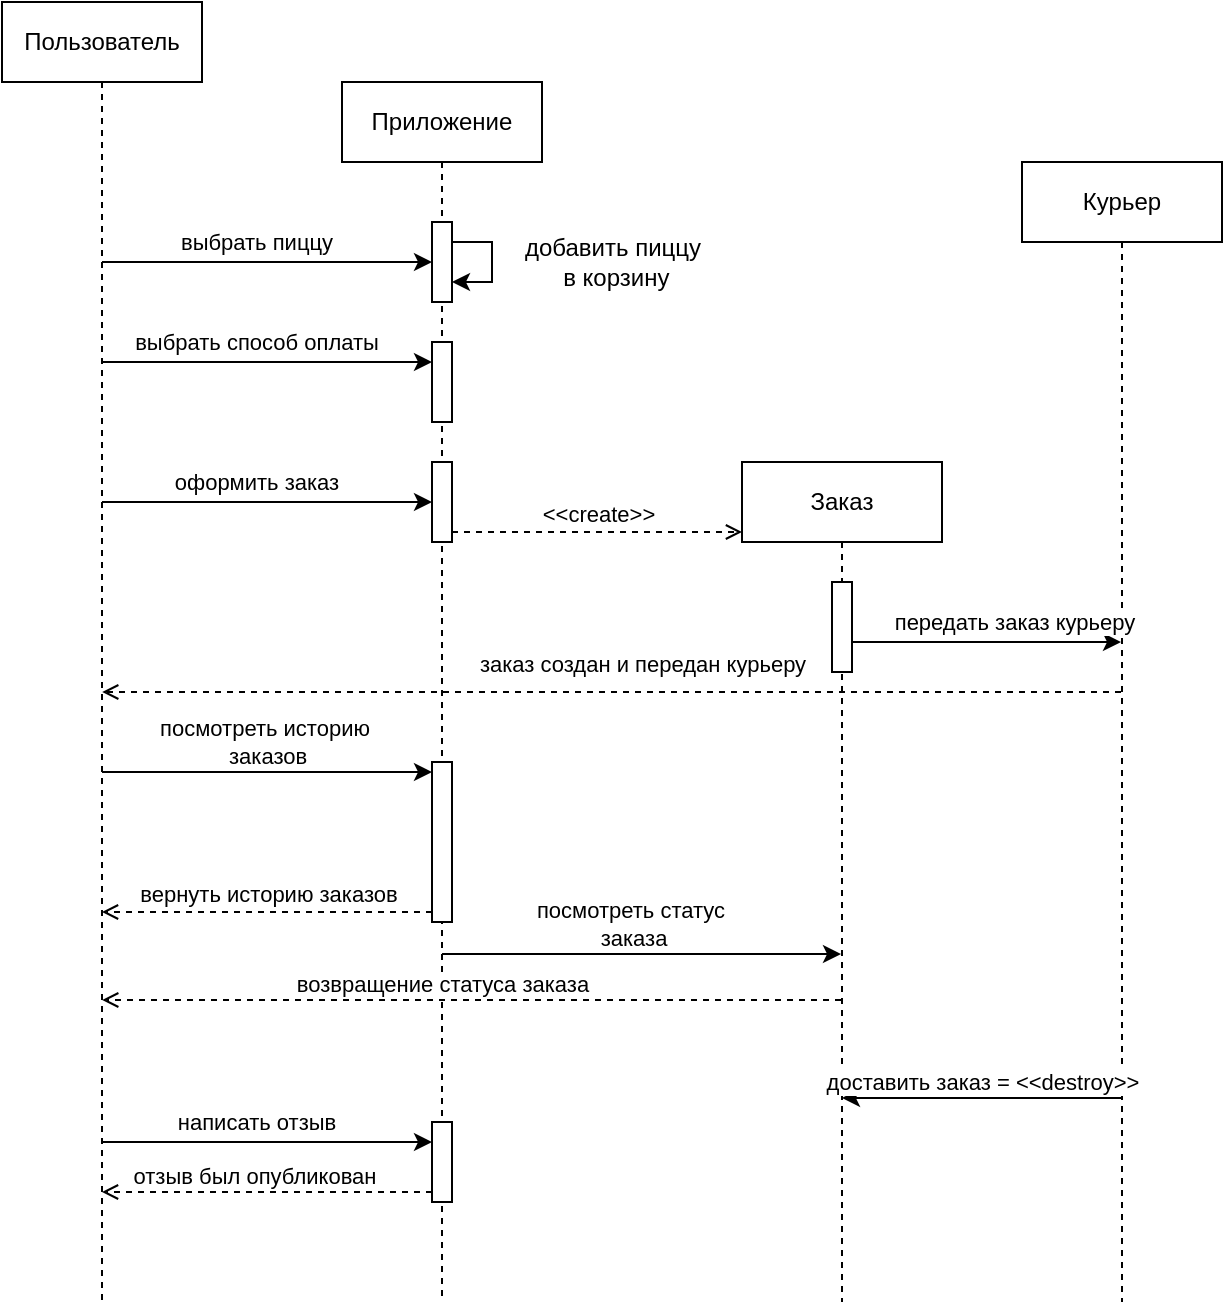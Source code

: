 <mxfile version="24.0.6" type="github">
  <diagram name="Страница — 1" id="hY87scyZslR1d9eWhfrw">
    <mxGraphModel dx="988" dy="543" grid="1" gridSize="10" guides="1" tooltips="1" connect="1" arrows="1" fold="1" page="1" pageScale="1" pageWidth="827" pageHeight="1169" math="0" shadow="0">
      <root>
        <mxCell id="0" />
        <mxCell id="1" parent="0" />
        <mxCell id="UCRyetdWfhHOHcdlKuk4-5" style="edgeStyle=elbowEdgeStyle;rounded=0;orthogonalLoop=1;jettySize=auto;html=1;elbow=vertical;curved=0;" parent="1" source="UCRyetdWfhHOHcdlKuk4-1" target="UCRyetdWfhHOHcdlKuk4-6" edge="1">
          <mxGeometry relative="1" as="geometry" />
        </mxCell>
        <mxCell id="UCRyetdWfhHOHcdlKuk4-7" value="выбрать пиццу" style="edgeLabel;html=1;align=center;verticalAlign=middle;resizable=0;points=[];" parent="UCRyetdWfhHOHcdlKuk4-5" vertex="1" connectable="0">
          <mxGeometry x="-0.243" y="1" relative="1" as="geometry">
            <mxPoint x="14" y="-9" as="offset" />
          </mxGeometry>
        </mxCell>
        <mxCell id="UCRyetdWfhHOHcdlKuk4-1" value="Пользователь" style="shape=umlLifeline;perimeter=lifelinePerimeter;whiteSpace=wrap;html=1;container=1;dropTarget=0;collapsible=0;recursiveResize=0;outlineConnect=0;portConstraint=eastwest;newEdgeStyle={&quot;edgeStyle&quot;:&quot;elbowEdgeStyle&quot;,&quot;elbow&quot;:&quot;vertical&quot;,&quot;curved&quot;:0,&quot;rounded&quot;:0};" parent="1" vertex="1">
          <mxGeometry x="210" y="150" width="100" height="650" as="geometry" />
        </mxCell>
        <mxCell id="UCRyetdWfhHOHcdlKuk4-3" value="Приложение" style="shape=umlLifeline;perimeter=lifelinePerimeter;whiteSpace=wrap;html=1;container=1;dropTarget=0;collapsible=0;recursiveResize=0;outlineConnect=0;portConstraint=eastwest;newEdgeStyle={&quot;edgeStyle&quot;:&quot;elbowEdgeStyle&quot;,&quot;elbow&quot;:&quot;vertical&quot;,&quot;curved&quot;:0,&quot;rounded&quot;:0};" parent="1" vertex="1">
          <mxGeometry x="380" y="190" width="100" height="610" as="geometry" />
        </mxCell>
        <mxCell id="UCRyetdWfhHOHcdlKuk4-6" value="" style="html=1;points=[[0,0,0,0,5],[0,1,0,0,-5],[1,0,0,0,5],[1,1,0,0,-5]];perimeter=orthogonalPerimeter;outlineConnect=0;targetShapes=umlLifeline;portConstraint=eastwest;newEdgeStyle={&quot;curved&quot;:0,&quot;rounded&quot;:0};" parent="UCRyetdWfhHOHcdlKuk4-3" vertex="1">
          <mxGeometry x="45" y="70" width="10" height="40" as="geometry" />
        </mxCell>
        <mxCell id="UCRyetdWfhHOHcdlKuk4-8" style="edgeStyle=orthogonalEdgeStyle;rounded=0;orthogonalLoop=1;jettySize=auto;html=1;curved=0;" parent="UCRyetdWfhHOHcdlKuk4-3" source="UCRyetdWfhHOHcdlKuk4-6" target="UCRyetdWfhHOHcdlKuk4-6" edge="1">
          <mxGeometry relative="1" as="geometry" />
        </mxCell>
        <mxCell id="UCRyetdWfhHOHcdlKuk4-14" value="" style="html=1;points=[[0,0,0,0,5],[0,1,0,0,-5],[1,0,0,0,5],[1,1,0,0,-5]];perimeter=orthogonalPerimeter;outlineConnect=0;targetShapes=umlLifeline;portConstraint=eastwest;newEdgeStyle={&quot;curved&quot;:0,&quot;rounded&quot;:0};" parent="UCRyetdWfhHOHcdlKuk4-3" vertex="1">
          <mxGeometry x="45" y="190" width="10" height="40" as="geometry" />
        </mxCell>
        <mxCell id="r4ULVXh8f3Sc4uGh58wk-1" value="" style="html=1;points=[[0,0,0,0,5],[0,1,0,0,-5],[1,0,0,0,5],[1,1,0,0,-5]];perimeter=orthogonalPerimeter;outlineConnect=0;targetShapes=umlLifeline;portConstraint=eastwest;newEdgeStyle={&quot;curved&quot;:0,&quot;rounded&quot;:0};" vertex="1" parent="UCRyetdWfhHOHcdlKuk4-3">
          <mxGeometry x="45" y="340" width="10" height="80" as="geometry" />
        </mxCell>
        <mxCell id="r4ULVXh8f3Sc4uGh58wk-24" value="" style="html=1;points=[[0,0,0,0,5],[0,1,0,0,-5],[1,0,0,0,5],[1,1,0,0,-5]];perimeter=orthogonalPerimeter;outlineConnect=0;targetShapes=umlLifeline;portConstraint=eastwest;newEdgeStyle={&quot;curved&quot;:0,&quot;rounded&quot;:0};" vertex="1" parent="UCRyetdWfhHOHcdlKuk4-3">
          <mxGeometry x="45" y="130" width="10" height="40" as="geometry" />
        </mxCell>
        <mxCell id="r4ULVXh8f3Sc4uGh58wk-31" value="" style="html=1;points=[[0,0,0,0,5],[0,1,0,0,-5],[1,0,0,0,5],[1,1,0,0,-5]];perimeter=orthogonalPerimeter;outlineConnect=0;targetShapes=umlLifeline;portConstraint=eastwest;newEdgeStyle={&quot;curved&quot;:0,&quot;rounded&quot;:0};" vertex="1" parent="UCRyetdWfhHOHcdlKuk4-3">
          <mxGeometry x="45" y="520" width="10" height="40" as="geometry" />
        </mxCell>
        <mxCell id="UCRyetdWfhHOHcdlKuk4-4" value="Курьер" style="shape=umlLifeline;perimeter=lifelinePerimeter;whiteSpace=wrap;html=1;container=1;dropTarget=0;collapsible=0;recursiveResize=0;outlineConnect=0;portConstraint=eastwest;newEdgeStyle={&quot;edgeStyle&quot;:&quot;elbowEdgeStyle&quot;,&quot;elbow&quot;:&quot;vertical&quot;,&quot;curved&quot;:0,&quot;rounded&quot;:0};" parent="1" vertex="1">
          <mxGeometry x="720" y="230" width="100" height="570" as="geometry" />
        </mxCell>
        <mxCell id="UCRyetdWfhHOHcdlKuk4-9" value="добавить пиццу&lt;div&gt;&amp;nbsp;в корзину&lt;/div&gt;" style="text;html=1;align=center;verticalAlign=middle;resizable=0;points=[];autosize=1;strokeColor=none;fillColor=none;" parent="1" vertex="1">
          <mxGeometry x="460" y="260" width="110" height="40" as="geometry" />
        </mxCell>
        <mxCell id="UCRyetdWfhHOHcdlKuk4-10" value="Заказ" style="shape=umlLifeline;perimeter=lifelinePerimeter;whiteSpace=wrap;html=1;container=1;dropTarget=0;collapsible=0;recursiveResize=0;outlineConnect=0;portConstraint=eastwest;newEdgeStyle={&quot;edgeStyle&quot;:&quot;elbowEdgeStyle&quot;,&quot;elbow&quot;:&quot;vertical&quot;,&quot;curved&quot;:0,&quot;rounded&quot;:0};" parent="1" vertex="1">
          <mxGeometry x="580" y="380" width="100" height="420" as="geometry" />
        </mxCell>
        <mxCell id="r4ULVXh8f3Sc4uGh58wk-17" value="" style="html=1;points=[[0,0,0,0,5],[0,1,0,0,-5],[1,0,0,0,5],[1,1,0,0,-5]];perimeter=orthogonalPerimeter;outlineConnect=0;targetShapes=umlLifeline;portConstraint=eastwest;newEdgeStyle={&quot;curved&quot;:0,&quot;rounded&quot;:0};" vertex="1" parent="UCRyetdWfhHOHcdlKuk4-10">
          <mxGeometry x="45" y="60" width="10" height="45" as="geometry" />
        </mxCell>
        <mxCell id="UCRyetdWfhHOHcdlKuk4-12" style="edgeStyle=elbowEdgeStyle;rounded=0;orthogonalLoop=1;jettySize=auto;html=1;elbow=vertical;curved=0;" parent="1" target="UCRyetdWfhHOHcdlKuk4-14" edge="1" source="UCRyetdWfhHOHcdlKuk4-1">
          <mxGeometry relative="1" as="geometry">
            <mxPoint x="250.024" y="410" as="sourcePoint" />
            <mxPoint x="430" y="390" as="targetPoint" />
            <Array as="points">
              <mxPoint x="400" y="400" />
              <mxPoint x="390" y="410" />
            </Array>
          </mxGeometry>
        </mxCell>
        <mxCell id="UCRyetdWfhHOHcdlKuk4-13" value="оформить заказ" style="edgeLabel;html=1;align=center;verticalAlign=middle;resizable=0;points=[];" parent="UCRyetdWfhHOHcdlKuk4-12" vertex="1" connectable="0">
          <mxGeometry x="-0.243" y="1" relative="1" as="geometry">
            <mxPoint x="14" y="-9" as="offset" />
          </mxGeometry>
        </mxCell>
        <mxCell id="r4ULVXh8f3Sc4uGh58wk-2" style="edgeStyle=elbowEdgeStyle;rounded=0;orthogonalLoop=1;jettySize=auto;html=1;elbow=vertical;curved=0;entryX=0;entryY=0;entryDx=0;entryDy=5;entryPerimeter=0;" edge="1" parent="1" source="UCRyetdWfhHOHcdlKuk4-1" target="r4ULVXh8f3Sc4uGh58wk-1">
          <mxGeometry relative="1" as="geometry">
            <mxPoint x="190.004" y="490" as="sourcePoint" />
            <mxPoint x="354.98" y="495" as="targetPoint" />
            <Array as="points">
              <mxPoint x="310" y="535" />
              <mxPoint x="229.96" y="510" />
              <mxPoint x="219.96" y="520" />
            </Array>
          </mxGeometry>
        </mxCell>
        <mxCell id="r4ULVXh8f3Sc4uGh58wk-3" value="посмотреть историю&lt;div&gt;&amp;nbsp;заказов&lt;/div&gt;" style="edgeLabel;html=1;align=center;verticalAlign=middle;resizable=0;points=[];" vertex="1" connectable="0" parent="r4ULVXh8f3Sc4uGh58wk-2">
          <mxGeometry x="-0.243" y="1" relative="1" as="geometry">
            <mxPoint x="18" y="-14" as="offset" />
          </mxGeometry>
        </mxCell>
        <mxCell id="r4ULVXh8f3Sc4uGh58wk-5" value="&amp;lt;&amp;lt;create&amp;gt;&amp;gt;" style="html=1;verticalAlign=bottom;labelBackgroundColor=none;endArrow=open;endFill=0;dashed=1;rounded=0;exitX=1;exitY=1;exitDx=0;exitDy=-5;exitPerimeter=0;" edge="1" parent="1" source="UCRyetdWfhHOHcdlKuk4-14">
          <mxGeometry x="0.001" width="160" relative="1" as="geometry">
            <mxPoint x="445" y="415" as="sourcePoint" />
            <mxPoint x="580" y="415" as="targetPoint" />
            <mxPoint as="offset" />
          </mxGeometry>
        </mxCell>
        <mxCell id="r4ULVXh8f3Sc4uGh58wk-6" value="вернуть историю заказов" style="html=1;verticalAlign=bottom;labelBackgroundColor=none;endArrow=open;endFill=0;dashed=1;rounded=0;exitX=0;exitY=1;exitDx=0;exitDy=-5;exitPerimeter=0;" edge="1" parent="1" source="r4ULVXh8f3Sc4uGh58wk-1" target="UCRyetdWfhHOHcdlKuk4-1">
          <mxGeometry x="0.001" width="160" relative="1" as="geometry">
            <mxPoint x="280" y="550" as="sourcePoint" />
            <mxPoint x="425" y="550" as="targetPoint" />
            <mxPoint as="offset" />
          </mxGeometry>
        </mxCell>
        <mxCell id="r4ULVXh8f3Sc4uGh58wk-7" style="edgeStyle=elbowEdgeStyle;rounded=0;orthogonalLoop=1;jettySize=auto;html=1;elbow=vertical;curved=0;" edge="1" parent="1">
          <mxGeometry relative="1" as="geometry">
            <mxPoint x="430.024" y="626" as="sourcePoint" />
            <mxPoint x="629.5" y="626" as="targetPoint" />
            <Array as="points">
              <mxPoint x="500" y="626" />
              <mxPoint x="352" y="650" />
              <mxPoint x="412" y="670" />
              <mxPoint x="402" y="680" />
            </Array>
          </mxGeometry>
        </mxCell>
        <mxCell id="r4ULVXh8f3Sc4uGh58wk-8" value="посмотреть статус&lt;div&gt;&amp;nbsp;заказа&lt;/div&gt;" style="edgeLabel;html=1;align=center;verticalAlign=middle;resizable=0;points=[];" vertex="1" connectable="0" parent="r4ULVXh8f3Sc4uGh58wk-7">
          <mxGeometry x="-0.243" y="1" relative="1" as="geometry">
            <mxPoint x="18" y="-14" as="offset" />
          </mxGeometry>
        </mxCell>
        <mxCell id="r4ULVXh8f3Sc4uGh58wk-9" value="заказ создан и передан курьеру" style="html=1;verticalAlign=bottom;labelBackgroundColor=default;endArrow=open;endFill=0;dashed=1;rounded=0;" edge="1" parent="1">
          <mxGeometry x="-0.06" y="-5" width="160" relative="1" as="geometry">
            <mxPoint x="769.5" y="495" as="sourcePoint" />
            <mxPoint x="260.1" y="495" as="targetPoint" />
            <mxPoint as="offset" />
          </mxGeometry>
        </mxCell>
        <mxCell id="r4ULVXh8f3Sc4uGh58wk-11" value="возвращение статуса заказа" style="html=1;verticalAlign=bottom;labelBackgroundColor=default;endArrow=open;endFill=0;dashed=1;rounded=0;" edge="1" parent="1">
          <mxGeometry x="0.08" y="1" width="160" relative="1" as="geometry">
            <mxPoint x="629.5" y="649" as="sourcePoint" />
            <mxPoint x="260.1" y="649" as="targetPoint" />
            <mxPoint as="offset" />
          </mxGeometry>
        </mxCell>
        <mxCell id="r4ULVXh8f3Sc4uGh58wk-18" style="edgeStyle=elbowEdgeStyle;rounded=0;orthogonalLoop=1;jettySize=auto;html=1;elbow=vertical;curved=0;" edge="1" parent="1" source="r4ULVXh8f3Sc4uGh58wk-17" target="UCRyetdWfhHOHcdlKuk4-4">
          <mxGeometry relative="1" as="geometry">
            <mxPoint x="672.514" y="470" as="sourcePoint" />
            <mxPoint x="867.49" y="470" as="targetPoint" />
            <Array as="points">
              <mxPoint x="700" y="470" />
              <mxPoint x="698.49" y="497.76" />
            </Array>
          </mxGeometry>
        </mxCell>
        <mxCell id="r4ULVXh8f3Sc4uGh58wk-19" value="передать заказ курьеру" style="edgeLabel;html=1;align=center;verticalAlign=middle;resizable=0;points=[];" vertex="1" connectable="0" parent="r4ULVXh8f3Sc4uGh58wk-18">
          <mxGeometry x="-0.243" y="1" relative="1" as="geometry">
            <mxPoint x="30" y="-9" as="offset" />
          </mxGeometry>
        </mxCell>
        <mxCell id="r4ULVXh8f3Sc4uGh58wk-22" style="edgeStyle=elbowEdgeStyle;rounded=0;orthogonalLoop=1;jettySize=auto;html=1;elbow=vertical;curved=0;" edge="1" parent="1" target="r4ULVXh8f3Sc4uGh58wk-24">
          <mxGeometry relative="1" as="geometry">
            <mxPoint x="260.27" y="330" as="sourcePoint" />
            <mxPoint x="423.43" y="330.28" as="targetPoint" />
            <Array as="points">
              <mxPoint x="423" y="330" />
            </Array>
          </mxGeometry>
        </mxCell>
        <mxCell id="r4ULVXh8f3Sc4uGh58wk-23" value="выбрать способ оплаты" style="edgeLabel;html=1;align=center;verticalAlign=middle;resizable=0;points=[];" vertex="1" connectable="0" parent="r4ULVXh8f3Sc4uGh58wk-22">
          <mxGeometry x="-0.243" y="1" relative="1" as="geometry">
            <mxPoint x="14" y="-9" as="offset" />
          </mxGeometry>
        </mxCell>
        <mxCell id="r4ULVXh8f3Sc4uGh58wk-29" style="edgeStyle=elbowEdgeStyle;rounded=0;orthogonalLoop=1;jettySize=auto;html=1;elbow=vertical;curved=0;" edge="1" parent="1" target="UCRyetdWfhHOHcdlKuk4-10">
          <mxGeometry relative="1" as="geometry">
            <mxPoint x="769.5" y="698" as="sourcePoint" />
            <mxPoint x="260.024" y="698" as="targetPoint" />
            <Array as="points">
              <mxPoint x="627.5" y="698" />
              <mxPoint x="625.99" y="725.76" />
            </Array>
          </mxGeometry>
        </mxCell>
        <mxCell id="r4ULVXh8f3Sc4uGh58wk-30" value="доставить заказ = &amp;lt;&amp;lt;destroy&amp;gt;&amp;gt;" style="edgeLabel;html=1;align=center;verticalAlign=middle;resizable=0;points=[];" vertex="1" connectable="0" parent="r4ULVXh8f3Sc4uGh58wk-29">
          <mxGeometry x="-0.243" y="1" relative="1" as="geometry">
            <mxPoint x="-17" y="-9" as="offset" />
          </mxGeometry>
        </mxCell>
        <mxCell id="r4ULVXh8f3Sc4uGh58wk-32" style="edgeStyle=elbowEdgeStyle;rounded=0;orthogonalLoop=1;jettySize=auto;html=1;elbow=vertical;curved=0;" edge="1" parent="1" target="r4ULVXh8f3Sc4uGh58wk-31" source="UCRyetdWfhHOHcdlKuk4-1">
          <mxGeometry relative="1" as="geometry">
            <mxPoint x="250.024" y="720" as="sourcePoint" />
            <mxPoint x="423.43" y="720.28" as="targetPoint" />
            <Array as="points">
              <mxPoint x="423" y="720" />
            </Array>
          </mxGeometry>
        </mxCell>
        <mxCell id="r4ULVXh8f3Sc4uGh58wk-33" value="написать отзыв" style="edgeLabel;html=1;align=center;verticalAlign=middle;resizable=0;points=[];" vertex="1" connectable="0" parent="r4ULVXh8f3Sc4uGh58wk-32">
          <mxGeometry x="-0.243" y="1" relative="1" as="geometry">
            <mxPoint x="14" y="-9" as="offset" />
          </mxGeometry>
        </mxCell>
        <mxCell id="r4ULVXh8f3Sc4uGh58wk-37" value="отзыв был опубликован" style="html=1;verticalAlign=bottom;labelBackgroundColor=default;endArrow=open;endFill=0;dashed=1;rounded=0;exitX=0;exitY=1;exitDx=0;exitDy=-5;exitPerimeter=0;" edge="1" parent="1" source="r4ULVXh8f3Sc4uGh58wk-31" target="UCRyetdWfhHOHcdlKuk4-1">
          <mxGeometry x="0.08" y="1" width="160" relative="1" as="geometry">
            <mxPoint x="339.4" y="770" as="sourcePoint" />
            <mxPoint x="-30.0" y="770" as="targetPoint" />
            <mxPoint as="offset" />
          </mxGeometry>
        </mxCell>
      </root>
    </mxGraphModel>
  </diagram>
</mxfile>
